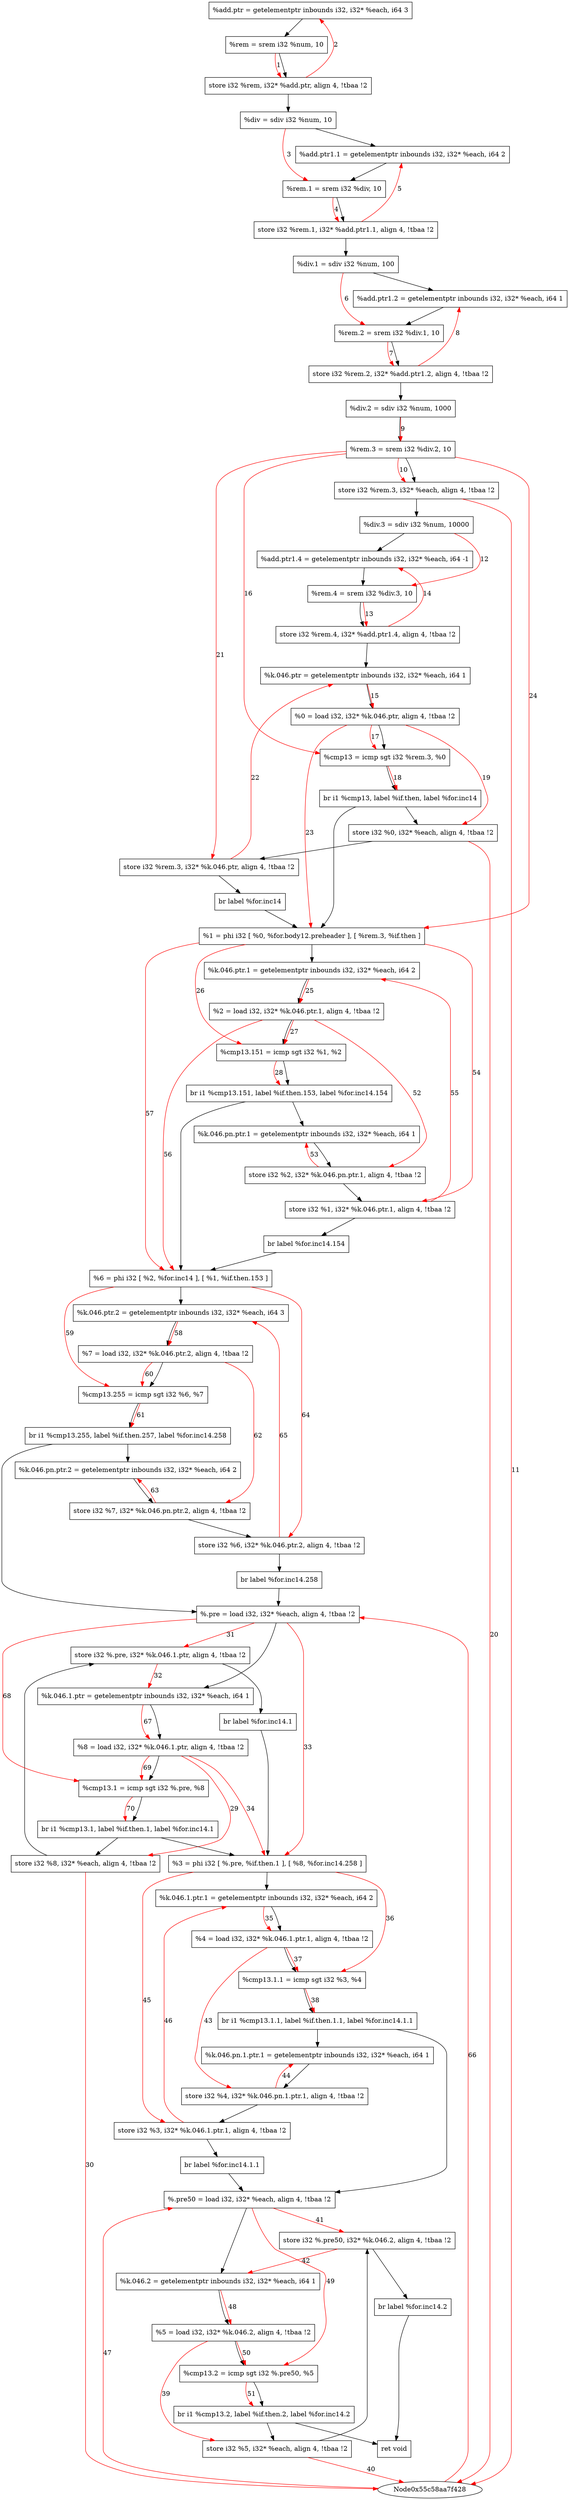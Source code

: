 digraph "CDFG for'func' function" {
	Node0x55c58aa86880[shape=record, label="  %add.ptr = getelementptr inbounds i32, i32* %each, i64 3"]
	Node0x55c58aa86900[shape=record, label="  %rem = srem i32 %num, 10"]
	Node0x55c58aa86970[shape=record, label="  store i32 %rem, i32* %add.ptr, align 4, !tbaa !2"]
	Node0x55c58aa869f0[shape=record, label="  %div = sdiv i32 %num, 10"]
	Node0x55c58aa86a80[shape=record, label="  %add.ptr1.1 = getelementptr inbounds i32, i32* %each, i64 2"]
	Node0x55c58aa86b00[shape=record, label="  %rem.1 = srem i32 %div, 10"]
	Node0x55c58aa86b90[shape=record, label="  store i32 %rem.1, i32* %add.ptr1.1, align 4, !tbaa !2"]
	Node0x55c58aa86c10[shape=record, label="  %div.1 = sdiv i32 %num, 100"]
	Node0x55c58aa86ca0[shape=record, label="  %add.ptr1.2 = getelementptr inbounds i32, i32* %each, i64 1"]
	Node0x55c58aa86d50[shape=record, label="  %rem.2 = srem i32 %div.1, 10"]
	Node0x55c58aa86de0[shape=record, label="  store i32 %rem.2, i32* %add.ptr1.2, align 4, !tbaa !2"]
	Node0x55c58aa86e60[shape=record, label="  %div.2 = sdiv i32 %num, 1000"]
	Node0x55c58aa86ef0[shape=record, label="  %rem.3 = srem i32 %div.2, 10"]
	Node0x55c58aa87120[shape=record, label="  store i32 %rem.3, i32* %each, align 4, !tbaa !2"]
	Node0x55c58aa871a0[shape=record, label="  %div.3 = sdiv i32 %num, 10000"]
	Node0x55c58aa87230[shape=record, label="  %add.ptr1.4 = getelementptr inbounds i32, i32* %each, i64 -1"]
	Node0x55c58aa872e0[shape=record, label="  %rem.4 = srem i32 %div.3, 10"]
	Node0x55c58aa87370[shape=record, label="  store i32 %rem.4, i32* %add.ptr1.4, align 4, !tbaa !2"]
	Node0x55c58aa873f0[shape=record, label="  %k.046.ptr = getelementptr inbounds i32, i32* %each, i64 1"]
	Node0x55c58aa82c28[shape=record, label="  %0 = load i32, i32* %k.046.ptr, align 4, !tbaa !2"]
	Node0x55c58aa874c0[shape=record, label="  %cmp13 = icmp sgt i32 %rem.3, %0"]
	Node0x55c58aa87658[shape=record, label="  br i1 %cmp13, label %if.then, label %for.inc14"]
	Node0x55c58aa876d0[shape=record, label="  store i32 %0, i32* %each, align 4, !tbaa !2"]
	Node0x55c58aa87750[shape=record, label="  store i32 %rem.3, i32* %k.046.ptr, align 4, !tbaa !2"]
	Node0x55c58aa83368[shape=record, label="  br label %for.inc14"]
	Node0x55c58aa877d8[shape=record, label="  %1 = phi i32 [ %0, %for.body12.preheader ], [ %rem.3, %if.then ]"]
	Node0x55c58aa878c0[shape=record, label="  %k.046.ptr.1 = getelementptr inbounds i32, i32* %each, i64 2"]
	Node0x55c58aa7d988[shape=record, label="  %2 = load i32, i32* %k.046.ptr.1, align 4, !tbaa !2"]
	Node0x55c58aa87940[shape=record, label="  %cmp13.151 = icmp sgt i32 %1, %2"]
	Node0x55c58aa87bb8[shape=record, label="  br i1 %cmp13.151, label %if.then.153, label %for.inc14.154"]
	Node0x55c58aa88060[shape=record, label="  store i32 %8, i32* %each, align 4, !tbaa !2"]
	Node0x55c58aa881d0[shape=record, label="  store i32 %.pre, i32* %k.046.1.ptr, align 4, !tbaa !2"]
	Node0x55c58aa88318[shape=record, label="  br label %for.inc14.1"]
	Node0x55c58aa883e8[shape=record, label="  %3 = phi i32 [ %.pre, %if.then.1 ], [ %8, %for.inc14.258 ]"]
	Node0x55c58aa884b0[shape=record, label="  %k.046.1.ptr.1 = getelementptr inbounds i32, i32* %each, i64 2"]
	Node0x55c58aa88548[shape=record, label="  %4 = load i32, i32* %k.046.1.ptr.1, align 4, !tbaa !2"]
	Node0x55c58aa88610[shape=record, label="  %cmp13.1.1 = icmp sgt i32 %3, %4"]
	Node0x55c58aa88858[shape=record, label="  br i1 %cmp13.1.1, label %if.then.1.1, label %for.inc14.1.1"]
	Node0x55c58aa889e0[shape=record, label="  store i32 %5, i32* %each, align 4, !tbaa !2"]
	Node0x55c58aa88b40[shape=record, label="  store i32 %.pre50, i32* %k.046.2, align 4, !tbaa !2"]
	Node0x55c58aa88c88[shape=record, label="  br label %for.inc14.2"]
	Node0x55c58aa82ca0[shape=record, label="  ret void"]
	Node0x55c58aa88d30[shape=record, label="  %k.046.pn.1.ptr.1 = getelementptr inbounds i32, i32* %each, i64 1"]
	Node0x55c58aa88e40[shape=record, label="  store i32 %4, i32* %k.046.pn.1.ptr.1, align 4, !tbaa !2"]
	Node0x55c58aa88ec0[shape=record, label="  store i32 %3, i32* %k.046.1.ptr.1, align 4, !tbaa !2"]
	Node0x55c58aa886e8[shape=record, label="  br label %for.inc14.1.1"]
	Node0x55c58aa887c8[shape=record, label="  %.pre50 = load i32, i32* %each, align 4, !tbaa !2"]
	Node0x55c58aa88f40[shape=record, label="  %k.046.2 = getelementptr inbounds i32, i32* %each, i64 1"]
	Node0x55c58aa88ac8[shape=record, label="  %5 = load i32, i32* %k.046.2, align 4, !tbaa !2"]
	Node0x55c58aa88fc0[shape=record, label="  %cmp13.2 = icmp sgt i32 %.pre50, %5"]
	Node0x55c58aa89068[shape=record, label="  br i1 %cmp13.2, label %if.then.2, label %for.inc14.2"]
	Node0x55c58aa890e0[shape=record, label="  %k.046.pn.ptr.1 = getelementptr inbounds i32, i32* %each, i64 1"]
	Node0x55c58aa89160[shape=record, label="  store i32 %2, i32* %k.046.pn.ptr.1, align 4, !tbaa !2"]
	Node0x55c58aa891e0[shape=record, label="  store i32 %1, i32* %k.046.ptr.1, align 4, !tbaa !2"]
	Node0x55c58aa87a48[shape=record, label="  br label %for.inc14.154"]
	Node0x55c58aa89238[shape=record, label="  %6 = phi i32 [ %2, %for.inc14 ], [ %1, %if.then.153 ]"]
	Node0x55c58aa89300[shape=record, label="  %k.046.ptr.2 = getelementptr inbounds i32, i32* %each, i64 3"]
	Node0x55c58aa87b28[shape=record, label="  %7 = load i32, i32* %k.046.ptr.2, align 4, !tbaa !2"]
	Node0x55c58aa89380[shape=record, label="  %cmp13.255 = icmp sgt i32 %6, %7"]
	Node0x55c58aa89458[shape=record, label="  br i1 %cmp13.255, label %if.then.257, label %for.inc14.258"]
	Node0x55c58aa894d0[shape=record, label="  %k.046.pn.ptr.2 = getelementptr inbounds i32, i32* %each, i64 2"]
	Node0x55c58aa89550[shape=record, label="  store i32 %7, i32* %k.046.pn.ptr.2, align 4, !tbaa !2"]
	Node0x55c58aa7ed10[shape=record, label="  store i32 %6, i32* %k.046.ptr.2, align 4, !tbaa !2"]
	Node0x55c58aa88938[shape=record, label="  br label %for.inc14.258"]
	Node0x55c58aa882b8[shape=record, label="  %.pre = load i32, i32* %each, align 4, !tbaa !2"]
	Node0x55c58aa7ed90[shape=record, label="  %k.046.1.ptr = getelementptr inbounds i32, i32* %each, i64 1"]
	Node0x55c58aa88158[shape=record, label="  %8 = load i32, i32* %k.046.1.ptr, align 4, !tbaa !2"]
	Node0x55c58aa7eea0[shape=record, label="  %cmp13.1 = icmp sgt i32 %.pre, %8"]
	Node0x55c58aa7ef48[shape=record, label="  br i1 %cmp13.1, label %if.then.1, label %for.inc14.1"]
	Node0x55c58aa86880 -> Node0x55c58aa86900
	Node0x55c58aa86900 -> Node0x55c58aa86970
	Node0x55c58aa86970 -> Node0x55c58aa869f0
	Node0x55c58aa869f0 -> Node0x55c58aa86a80
	Node0x55c58aa86a80 -> Node0x55c58aa86b00
	Node0x55c58aa86b00 -> Node0x55c58aa86b90
	Node0x55c58aa86b90 -> Node0x55c58aa86c10
	Node0x55c58aa86c10 -> Node0x55c58aa86ca0
	Node0x55c58aa86ca0 -> Node0x55c58aa86d50
	Node0x55c58aa86d50 -> Node0x55c58aa86de0
	Node0x55c58aa86de0 -> Node0x55c58aa86e60
	Node0x55c58aa86e60 -> Node0x55c58aa86ef0
	Node0x55c58aa86ef0 -> Node0x55c58aa87120
	Node0x55c58aa87120 -> Node0x55c58aa871a0
	Node0x55c58aa871a0 -> Node0x55c58aa87230
	Node0x55c58aa87230 -> Node0x55c58aa872e0
	Node0x55c58aa872e0 -> Node0x55c58aa87370
	Node0x55c58aa87370 -> Node0x55c58aa873f0
	Node0x55c58aa873f0 -> Node0x55c58aa82c28
	Node0x55c58aa82c28 -> Node0x55c58aa874c0
	Node0x55c58aa874c0 -> Node0x55c58aa87658
	Node0x55c58aa87658 -> Node0x55c58aa876d0
	Node0x55c58aa87658 -> Node0x55c58aa877d8
	Node0x55c58aa876d0 -> Node0x55c58aa87750
	Node0x55c58aa87750 -> Node0x55c58aa83368
	Node0x55c58aa83368 -> Node0x55c58aa877d8
	Node0x55c58aa877d8 -> Node0x55c58aa878c0
	Node0x55c58aa878c0 -> Node0x55c58aa7d988
	Node0x55c58aa7d988 -> Node0x55c58aa87940
	Node0x55c58aa87940 -> Node0x55c58aa87bb8
	Node0x55c58aa87bb8 -> Node0x55c58aa890e0
	Node0x55c58aa87bb8 -> Node0x55c58aa89238
	Node0x55c58aa88060 -> Node0x55c58aa881d0
	Node0x55c58aa881d0 -> Node0x55c58aa88318
	Node0x55c58aa88318 -> Node0x55c58aa883e8
	Node0x55c58aa883e8 -> Node0x55c58aa884b0
	Node0x55c58aa884b0 -> Node0x55c58aa88548
	Node0x55c58aa88548 -> Node0x55c58aa88610
	Node0x55c58aa88610 -> Node0x55c58aa88858
	Node0x55c58aa88858 -> Node0x55c58aa88d30
	Node0x55c58aa88858 -> Node0x55c58aa887c8
	Node0x55c58aa889e0 -> Node0x55c58aa88b40
	Node0x55c58aa88b40 -> Node0x55c58aa88c88
	Node0x55c58aa88c88 -> Node0x55c58aa82ca0
	Node0x55c58aa88d30 -> Node0x55c58aa88e40
	Node0x55c58aa88e40 -> Node0x55c58aa88ec0
	Node0x55c58aa88ec0 -> Node0x55c58aa886e8
	Node0x55c58aa886e8 -> Node0x55c58aa887c8
	Node0x55c58aa887c8 -> Node0x55c58aa88f40
	Node0x55c58aa88f40 -> Node0x55c58aa88ac8
	Node0x55c58aa88ac8 -> Node0x55c58aa88fc0
	Node0x55c58aa88fc0 -> Node0x55c58aa89068
	Node0x55c58aa89068 -> Node0x55c58aa889e0
	Node0x55c58aa89068 -> Node0x55c58aa82ca0
	Node0x55c58aa890e0 -> Node0x55c58aa89160
	Node0x55c58aa89160 -> Node0x55c58aa891e0
	Node0x55c58aa891e0 -> Node0x55c58aa87a48
	Node0x55c58aa87a48 -> Node0x55c58aa89238
	Node0x55c58aa89238 -> Node0x55c58aa89300
	Node0x55c58aa89300 -> Node0x55c58aa87b28
	Node0x55c58aa87b28 -> Node0x55c58aa89380
	Node0x55c58aa89380 -> Node0x55c58aa89458
	Node0x55c58aa89458 -> Node0x55c58aa894d0
	Node0x55c58aa89458 -> Node0x55c58aa882b8
	Node0x55c58aa894d0 -> Node0x55c58aa89550
	Node0x55c58aa89550 -> Node0x55c58aa7ed10
	Node0x55c58aa7ed10 -> Node0x55c58aa88938
	Node0x55c58aa88938 -> Node0x55c58aa882b8
	Node0x55c58aa882b8 -> Node0x55c58aa7ed90
	Node0x55c58aa7ed90 -> Node0x55c58aa88158
	Node0x55c58aa88158 -> Node0x55c58aa7eea0
	Node0x55c58aa7eea0 -> Node0x55c58aa7ef48
	Node0x55c58aa7ef48 -> Node0x55c58aa88060
	Node0x55c58aa7ef48 -> Node0x55c58aa883e8
edge [color=red]
	Node0x55c58aa86900 -> Node0x55c58aa86970[label="1"]
	Node0x55c58aa86970 -> Node0x55c58aa86880[label="2"]
	Node0x55c58aa869f0 -> Node0x55c58aa86b00[label="3"]
	Node0x55c58aa86b00 -> Node0x55c58aa86b90[label="4"]
	Node0x55c58aa86b90 -> Node0x55c58aa86a80[label="5"]
	Node0x55c58aa86c10 -> Node0x55c58aa86d50[label="6"]
	Node0x55c58aa86d50 -> Node0x55c58aa86de0[label="7"]
	Node0x55c58aa86de0 -> Node0x55c58aa86ca0[label="8"]
	Node0x55c58aa86e60 -> Node0x55c58aa86ef0[label="9"]
	Node0x55c58aa86ef0 -> Node0x55c58aa87120[label="10"]
	Node0x55c58aa87120 -> Node0x55c58aa7f428[label="11"]
	Node0x55c58aa871a0 -> Node0x55c58aa872e0[label="12"]
	Node0x55c58aa872e0 -> Node0x55c58aa87370[label="13"]
	Node0x55c58aa87370 -> Node0x55c58aa87230[label="14"]
	Node0x55c58aa873f0 -> Node0x55c58aa82c28[label="15"]
	Node0x55c58aa86ef0 -> Node0x55c58aa874c0[label="16"]
	Node0x55c58aa82c28 -> Node0x55c58aa874c0[label="17"]
	Node0x55c58aa874c0 -> Node0x55c58aa87658[label="18"]
	Node0x55c58aa82c28 -> Node0x55c58aa876d0[label="19"]
	Node0x55c58aa876d0 -> Node0x55c58aa7f428[label="20"]
	Node0x55c58aa86ef0 -> Node0x55c58aa87750[label="21"]
	Node0x55c58aa87750 -> Node0x55c58aa873f0[label="22"]
	Node0x55c58aa82c28 -> Node0x55c58aa877d8[label="23"]
	Node0x55c58aa86ef0 -> Node0x55c58aa877d8[label="24"]
	Node0x55c58aa878c0 -> Node0x55c58aa7d988[label="25"]
	Node0x55c58aa877d8 -> Node0x55c58aa87940[label="26"]
	Node0x55c58aa7d988 -> Node0x55c58aa87940[label="27"]
	Node0x55c58aa87940 -> Node0x55c58aa87bb8[label="28"]
	Node0x55c58aa88158 -> Node0x55c58aa88060[label="29"]
	Node0x55c58aa88060 -> Node0x55c58aa7f428[label="30"]
	Node0x55c58aa882b8 -> Node0x55c58aa881d0[label="31"]
	Node0x55c58aa881d0 -> Node0x55c58aa7ed90[label="32"]
	Node0x55c58aa882b8 -> Node0x55c58aa883e8[label="33"]
	Node0x55c58aa88158 -> Node0x55c58aa883e8[label="34"]
	Node0x55c58aa884b0 -> Node0x55c58aa88548[label="35"]
	Node0x55c58aa883e8 -> Node0x55c58aa88610[label="36"]
	Node0x55c58aa88548 -> Node0x55c58aa88610[label="37"]
	Node0x55c58aa88610 -> Node0x55c58aa88858[label="38"]
	Node0x55c58aa88ac8 -> Node0x55c58aa889e0[label="39"]
	Node0x55c58aa889e0 -> Node0x55c58aa7f428[label="40"]
	Node0x55c58aa887c8 -> Node0x55c58aa88b40[label="41"]
	Node0x55c58aa88b40 -> Node0x55c58aa88f40[label="42"]
	Node0x55c58aa88548 -> Node0x55c58aa88e40[label="43"]
	Node0x55c58aa88e40 -> Node0x55c58aa88d30[label="44"]
	Node0x55c58aa883e8 -> Node0x55c58aa88ec0[label="45"]
	Node0x55c58aa88ec0 -> Node0x55c58aa884b0[label="46"]
	Node0x55c58aa7f428 -> Node0x55c58aa887c8[label="47"]
	Node0x55c58aa88f40 -> Node0x55c58aa88ac8[label="48"]
	Node0x55c58aa887c8 -> Node0x55c58aa88fc0[label="49"]
	Node0x55c58aa88ac8 -> Node0x55c58aa88fc0[label="50"]
	Node0x55c58aa88fc0 -> Node0x55c58aa89068[label="51"]
	Node0x55c58aa7d988 -> Node0x55c58aa89160[label="52"]
	Node0x55c58aa89160 -> Node0x55c58aa890e0[label="53"]
	Node0x55c58aa877d8 -> Node0x55c58aa891e0[label="54"]
	Node0x55c58aa891e0 -> Node0x55c58aa878c0[label="55"]
	Node0x55c58aa7d988 -> Node0x55c58aa89238[label="56"]
	Node0x55c58aa877d8 -> Node0x55c58aa89238[label="57"]
	Node0x55c58aa89300 -> Node0x55c58aa87b28[label="58"]
	Node0x55c58aa89238 -> Node0x55c58aa89380[label="59"]
	Node0x55c58aa87b28 -> Node0x55c58aa89380[label="60"]
	Node0x55c58aa89380 -> Node0x55c58aa89458[label="61"]
	Node0x55c58aa87b28 -> Node0x55c58aa89550[label="62"]
	Node0x55c58aa89550 -> Node0x55c58aa894d0[label="63"]
	Node0x55c58aa89238 -> Node0x55c58aa7ed10[label="64"]
	Node0x55c58aa7ed10 -> Node0x55c58aa89300[label="65"]
	Node0x55c58aa7f428 -> Node0x55c58aa882b8[label="66"]
	Node0x55c58aa7ed90 -> Node0x55c58aa88158[label="67"]
	Node0x55c58aa882b8 -> Node0x55c58aa7eea0[label="68"]
	Node0x55c58aa88158 -> Node0x55c58aa7eea0[label="69"]
	Node0x55c58aa7eea0 -> Node0x55c58aa7ef48[label="70"]
}
